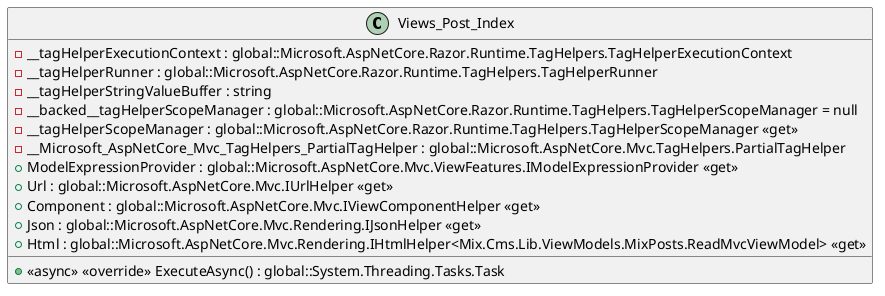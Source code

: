 @startuml
class Views_Post_Index {
    - __tagHelperExecutionContext : global::Microsoft.AspNetCore.Razor.Runtime.TagHelpers.TagHelperExecutionContext
    - __tagHelperRunner : global::Microsoft.AspNetCore.Razor.Runtime.TagHelpers.TagHelperRunner
    - __tagHelperStringValueBuffer : string
    - __backed__tagHelperScopeManager : global::Microsoft.AspNetCore.Razor.Runtime.TagHelpers.TagHelperScopeManager = null
    - __tagHelperScopeManager : global::Microsoft.AspNetCore.Razor.Runtime.TagHelpers.TagHelperScopeManager <<get>>
    - __Microsoft_AspNetCore_Mvc_TagHelpers_PartialTagHelper : global::Microsoft.AspNetCore.Mvc.TagHelpers.PartialTagHelper
    + <<async>> <<override>> ExecuteAsync() : global::System.Threading.Tasks.Task
    + ModelExpressionProvider : global::Microsoft.AspNetCore.Mvc.ViewFeatures.IModelExpressionProvider <<get>>
    + Url : global::Microsoft.AspNetCore.Mvc.IUrlHelper <<get>>
    + Component : global::Microsoft.AspNetCore.Mvc.IViewComponentHelper <<get>>
    + Json : global::Microsoft.AspNetCore.Mvc.Rendering.IJsonHelper <<get>>
    + Html : global::Microsoft.AspNetCore.Mvc.Rendering.IHtmlHelper<Mix.Cms.Lib.ViewModels.MixPosts.ReadMvcViewModel> <<get>>
}
@enduml

